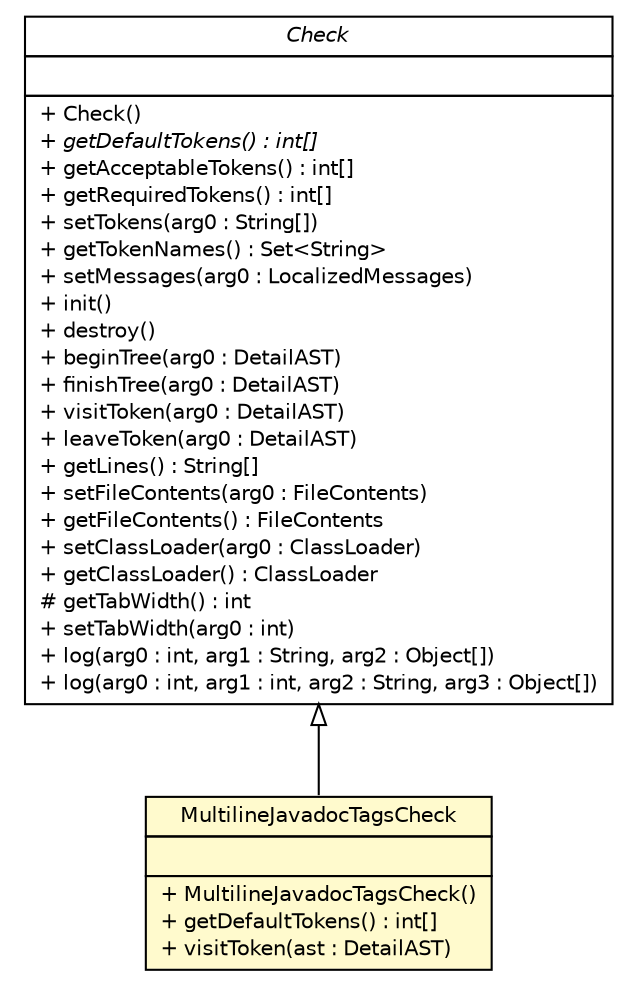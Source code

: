 #!/usr/local/bin/dot
#
# Class diagram 
# Generated by UMLGraph version 5.1 (http://www.umlgraph.org/)
#

digraph G {
	edge [fontname="Helvetica",fontsize=10,labelfontname="Helvetica",labelfontsize=10];
	node [fontname="Helvetica",fontsize=10,shape=plaintext];
	nodesep=0.25;
	ranksep=0.5;
	// com.qulice.checkstyle.MultilineJavadocTagsCheck
	c113 [label=<<table title="com.qulice.checkstyle.MultilineJavadocTagsCheck" border="0" cellborder="1" cellspacing="0" cellpadding="2" port="p" bgcolor="lemonChiffon" href="./MultilineJavadocTagsCheck.html">
		<tr><td><table border="0" cellspacing="0" cellpadding="1">
<tr><td align="center" balign="center"> MultilineJavadocTagsCheck </td></tr>
		</table></td></tr>
		<tr><td><table border="0" cellspacing="0" cellpadding="1">
<tr><td align="left" balign="left">  </td></tr>
		</table></td></tr>
		<tr><td><table border="0" cellspacing="0" cellpadding="1">
<tr><td align="left" balign="left"> + MultilineJavadocTagsCheck() </td></tr>
<tr><td align="left" balign="left"> + getDefaultTokens() : int[] </td></tr>
<tr><td align="left" balign="left"> + visitToken(ast : DetailAST) </td></tr>
		</table></td></tr>
		</table>>, fontname="Helvetica", fontcolor="black", fontsize=10.0];
	//com.qulice.checkstyle.MultilineJavadocTagsCheck extends com.puppycrawl.tools.checkstyle.api.Check
	c122:p -> c113:p [dir=back,arrowtail=empty];
	// com.puppycrawl.tools.checkstyle.api.Check
	c122 [label=<<table title="com.puppycrawl.tools.checkstyle.api.Check" border="0" cellborder="1" cellspacing="0" cellpadding="2" port="p" href="http://java.sun.com/j2se/1.4.2/docs/api/com/puppycrawl/tools/checkstyle/api/Check.html">
		<tr><td><table border="0" cellspacing="0" cellpadding="1">
<tr><td align="center" balign="center"><font face="Helvetica-Oblique"> Check </font></td></tr>
		</table></td></tr>
		<tr><td><table border="0" cellspacing="0" cellpadding="1">
<tr><td align="left" balign="left">  </td></tr>
		</table></td></tr>
		<tr><td><table border="0" cellspacing="0" cellpadding="1">
<tr><td align="left" balign="left"> + Check() </td></tr>
<tr><td align="left" balign="left"><font face="Helvetica-Oblique" point-size="10.0"> + getDefaultTokens() : int[] </font></td></tr>
<tr><td align="left" balign="left"> + getAcceptableTokens() : int[] </td></tr>
<tr><td align="left" balign="left"> + getRequiredTokens() : int[] </td></tr>
<tr><td align="left" balign="left"> + setTokens(arg0 : String[]) </td></tr>
<tr><td align="left" balign="left"> + getTokenNames() : Set&lt;String&gt; </td></tr>
<tr><td align="left" balign="left"> + setMessages(arg0 : LocalizedMessages) </td></tr>
<tr><td align="left" balign="left"> + init() </td></tr>
<tr><td align="left" balign="left"> + destroy() </td></tr>
<tr><td align="left" balign="left"> + beginTree(arg0 : DetailAST) </td></tr>
<tr><td align="left" balign="left"> + finishTree(arg0 : DetailAST) </td></tr>
<tr><td align="left" balign="left"> + visitToken(arg0 : DetailAST) </td></tr>
<tr><td align="left" balign="left"> + leaveToken(arg0 : DetailAST) </td></tr>
<tr><td align="left" balign="left"> + getLines() : String[] </td></tr>
<tr><td align="left" balign="left"> + setFileContents(arg0 : FileContents) </td></tr>
<tr><td align="left" balign="left"> + getFileContents() : FileContents </td></tr>
<tr><td align="left" balign="left"> + setClassLoader(arg0 : ClassLoader) </td></tr>
<tr><td align="left" balign="left"> + getClassLoader() : ClassLoader </td></tr>
<tr><td align="left" balign="left"> # getTabWidth() : int </td></tr>
<tr><td align="left" balign="left"> + setTabWidth(arg0 : int) </td></tr>
<tr><td align="left" balign="left"> + log(arg0 : int, arg1 : String, arg2 : Object[]) </td></tr>
<tr><td align="left" balign="left"> + log(arg0 : int, arg1 : int, arg2 : String, arg3 : Object[]) </td></tr>
		</table></td></tr>
		</table>>, fontname="Helvetica", fontcolor="black", fontsize=10.0];
}

